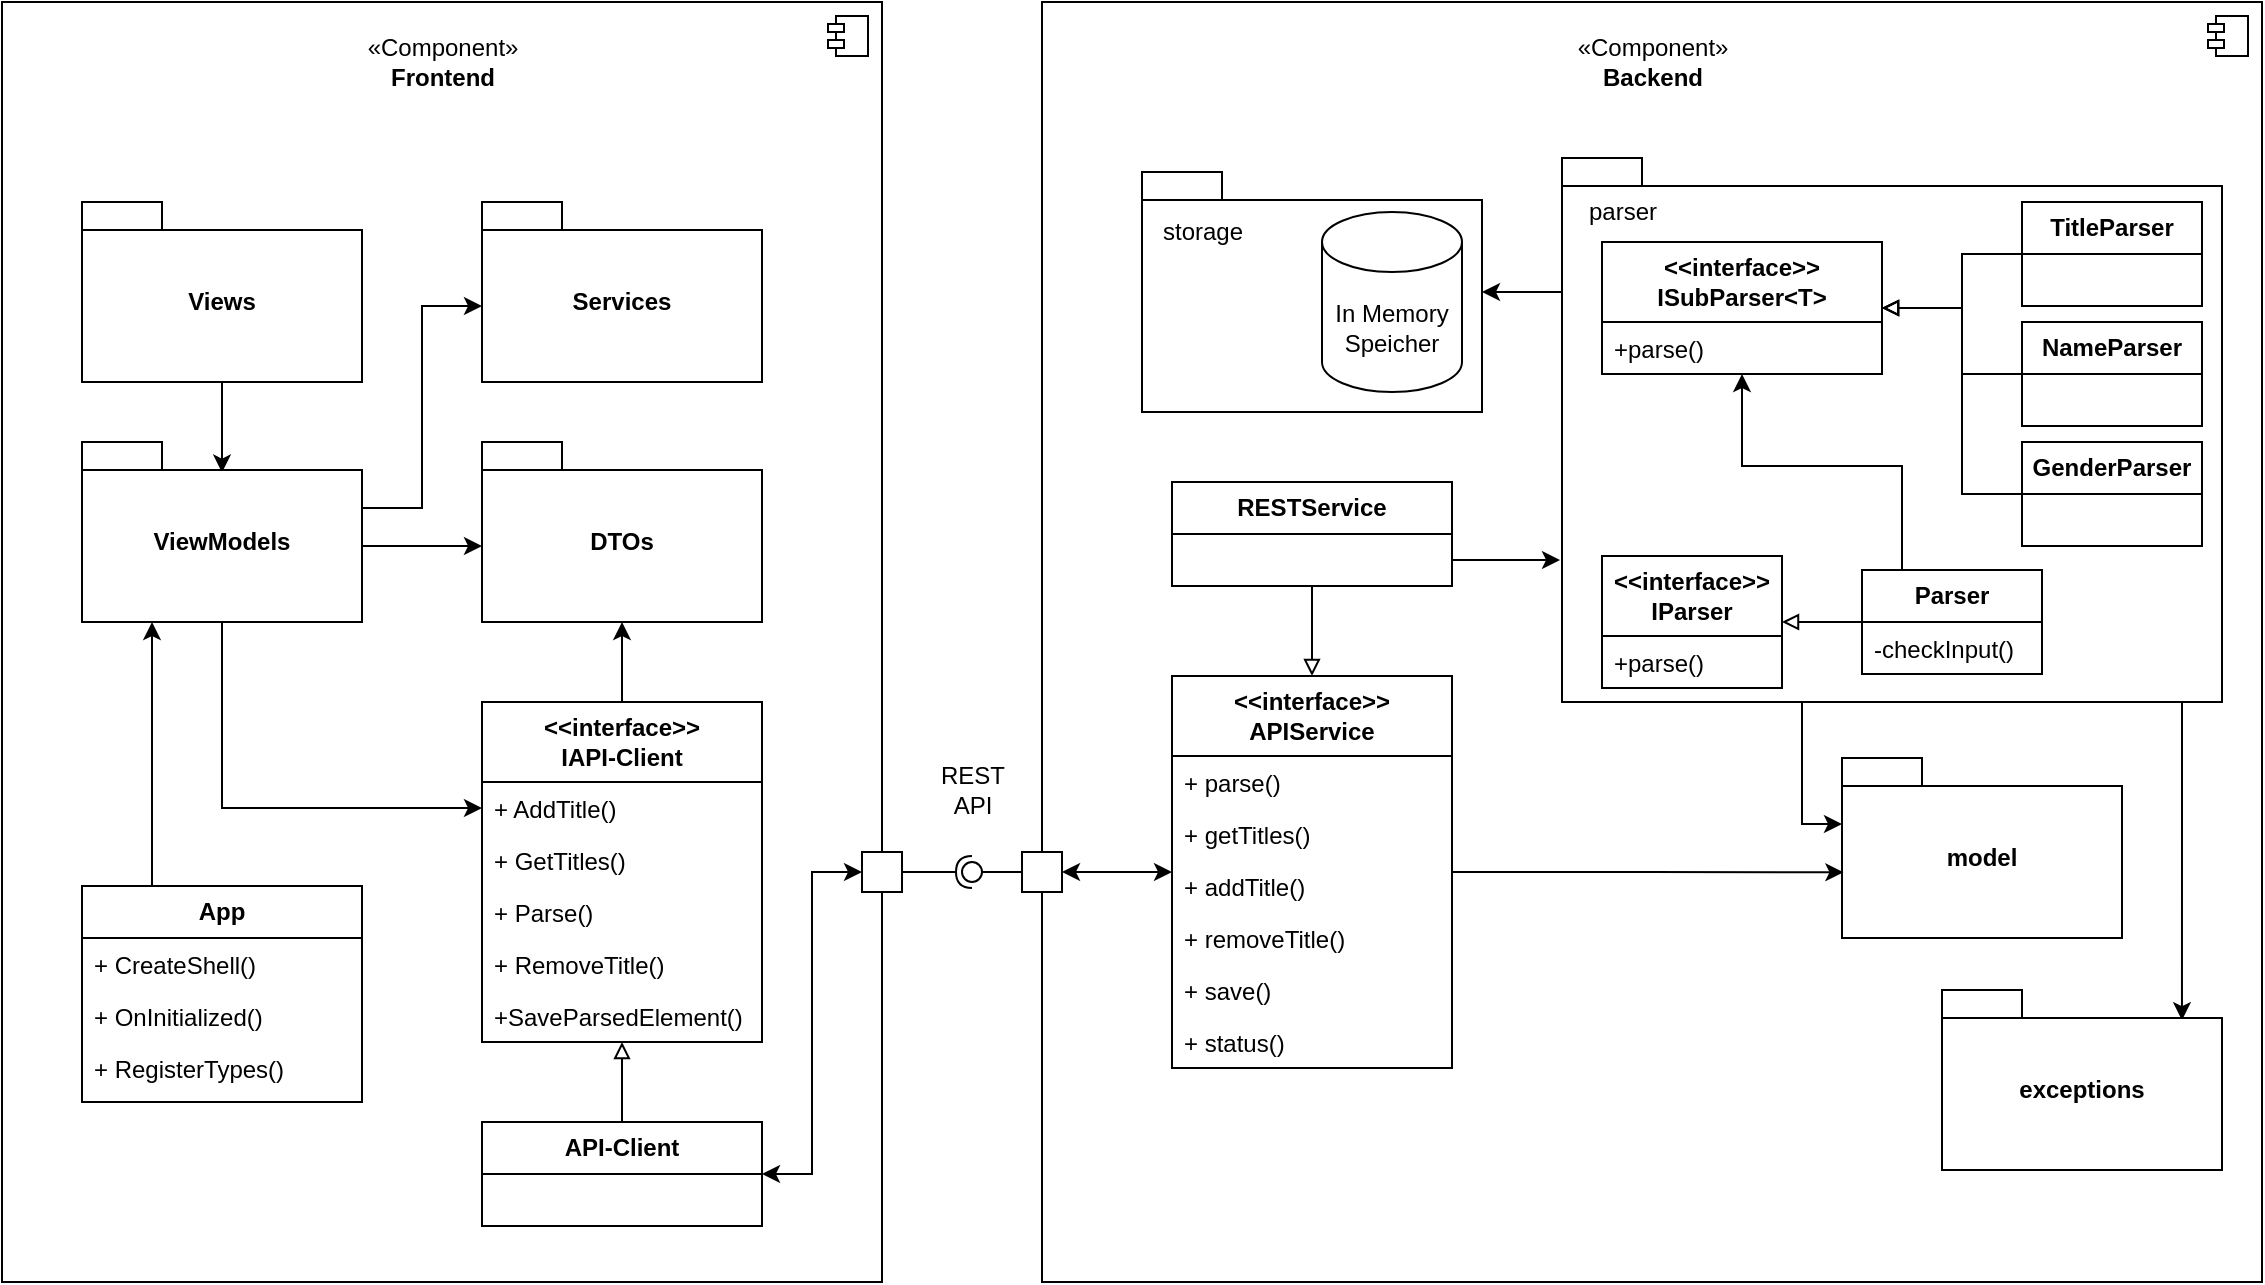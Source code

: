 <mxfile version="24.2.5" type="device">
  <diagram id="C5RBs43oDa-KdzZeNtuy" name="Page-1">
    <mxGraphModel dx="1583" dy="908" grid="1" gridSize="10" guides="1" tooltips="1" connect="1" arrows="1" fold="1" page="1" pageScale="1" pageWidth="1169" pageHeight="827" math="0" shadow="0">
      <root>
        <mxCell id="WIyWlLk6GJQsqaUBKTNV-0" />
        <mxCell id="WIyWlLk6GJQsqaUBKTNV-1" parent="WIyWlLk6GJQsqaUBKTNV-0" />
        <mxCell id="1EVXWLcRG-oIRTYU0K3B-13" value="&lt;p style=&quot;line-height: 130%;&quot;&gt;&lt;br&gt;&lt;/p&gt;" style="html=1;dropTarget=0;whiteSpace=wrap;align=center;" parent="WIyWlLk6GJQsqaUBKTNV-1" vertex="1">
          <mxGeometry x="540" y="40" width="610" height="640" as="geometry" />
        </mxCell>
        <mxCell id="1EVXWLcRG-oIRTYU0K3B-14" value="" style="shape=module;jettyWidth=8;jettyHeight=4;" parent="1EVXWLcRG-oIRTYU0K3B-13" vertex="1">
          <mxGeometry x="1" width="20" height="20" relative="1" as="geometry">
            <mxPoint x="-27" y="7" as="offset" />
          </mxGeometry>
        </mxCell>
        <mxCell id="gELYl4KcZzuZvH43jFgR-50" style="edgeStyle=orthogonalEdgeStyle;rounded=0;orthogonalLoop=1;jettySize=auto;html=1;" edge="1" parent="WIyWlLk6GJQsqaUBKTNV-1" source="gELYl4KcZzuZvH43jFgR-43" target="gELYl4KcZzuZvH43jFgR-38">
          <mxGeometry relative="1" as="geometry">
            <Array as="points">
              <mxPoint x="790" y="185" />
              <mxPoint x="790" y="185" />
            </Array>
          </mxGeometry>
        </mxCell>
        <mxCell id="gELYl4KcZzuZvH43jFgR-56" style="edgeStyle=orthogonalEdgeStyle;rounded=0;orthogonalLoop=1;jettySize=auto;html=1;entryX=0.857;entryY=0.168;entryDx=0;entryDy=0;entryPerimeter=0;" edge="1" parent="WIyWlLk6GJQsqaUBKTNV-1" source="gELYl4KcZzuZvH43jFgR-43" target="gELYl4KcZzuZvH43jFgR-55">
          <mxGeometry relative="1" as="geometry">
            <Array as="points">
              <mxPoint x="1110" y="440" />
              <mxPoint x="1110" y="440" />
            </Array>
          </mxGeometry>
        </mxCell>
        <mxCell id="gELYl4KcZzuZvH43jFgR-43" value="" style="shape=folder;fontStyle=1;spacingTop=10;tabWidth=40;tabHeight=14;tabPosition=left;html=1;whiteSpace=wrap;labelBackgroundColor=none;" vertex="1" parent="WIyWlLk6GJQsqaUBKTNV-1">
          <mxGeometry x="800" y="118" width="330" height="272" as="geometry" />
        </mxCell>
        <mxCell id="1EVXWLcRG-oIRTYU0K3B-11" value="" style="html=1;dropTarget=0;whiteSpace=wrap;" parent="WIyWlLk6GJQsqaUBKTNV-1" vertex="1">
          <mxGeometry x="20" y="40" width="440" height="640" as="geometry" />
        </mxCell>
        <mxCell id="1EVXWLcRG-oIRTYU0K3B-12" value="" style="shape=module;jettyWidth=8;jettyHeight=4;" parent="1EVXWLcRG-oIRTYU0K3B-11" vertex="1">
          <mxGeometry x="1" width="20" height="20" relative="1" as="geometry">
            <mxPoint x="-27" y="7" as="offset" />
          </mxGeometry>
        </mxCell>
        <mxCell id="1EVXWLcRG-oIRTYU0K3B-17" value="&lt;span style=&quot;text-wrap: wrap;&quot;&gt;«Component»&lt;/span&gt;&lt;br style=&quot;text-wrap: wrap;&quot;&gt;&lt;b style=&quot;text-wrap: wrap;&quot;&gt;Frontend&lt;/b&gt;" style="text;html=1;align=center;verticalAlign=middle;resizable=0;points=[];autosize=1;strokeColor=none;fillColor=none;" parent="WIyWlLk6GJQsqaUBKTNV-1" vertex="1">
          <mxGeometry x="190" y="50" width="100" height="40" as="geometry" />
        </mxCell>
        <mxCell id="1EVXWLcRG-oIRTYU0K3B-18" value="&lt;span style=&quot;text-wrap: wrap;&quot;&gt;«Component»&lt;/span&gt;&lt;br style=&quot;text-wrap: wrap;&quot;&gt;&lt;b style=&quot;text-wrap: wrap;&quot;&gt;Backend&lt;/b&gt;" style="text;html=1;align=center;verticalAlign=middle;resizable=0;points=[];autosize=1;strokeColor=none;fillColor=none;" parent="WIyWlLk6GJQsqaUBKTNV-1" vertex="1">
          <mxGeometry x="795" y="50" width="100" height="40" as="geometry" />
        </mxCell>
        <mxCell id="1EVXWLcRG-oIRTYU0K3B-19" value="&lt;b&gt;&amp;lt;&amp;lt;interface&amp;gt;&amp;gt;&lt;/b&gt;&lt;div&gt;&lt;b&gt;IParser&lt;/b&gt;&lt;/div&gt;" style="swimlane;fontStyle=0;childLayout=stackLayout;horizontal=1;startSize=40;fillColor=none;horizontalStack=0;resizeParent=1;resizeParentMax=0;resizeLast=0;collapsible=1;marginBottom=0;whiteSpace=wrap;html=1;" parent="WIyWlLk6GJQsqaUBKTNV-1" vertex="1">
          <mxGeometry x="820" y="317" width="90" height="66" as="geometry" />
        </mxCell>
        <mxCell id="gELYl4KcZzuZvH43jFgR-26" value="+parse()" style="text;strokeColor=none;fillColor=none;align=left;verticalAlign=top;spacingLeft=4;spacingRight=4;overflow=hidden;rotatable=0;points=[[0,0.5],[1,0.5]];portConstraint=eastwest;whiteSpace=wrap;html=1;" vertex="1" parent="1EVXWLcRG-oIRTYU0K3B-19">
          <mxGeometry y="40" width="90" height="26" as="geometry" />
        </mxCell>
        <mxCell id="1EVXWLcRG-oIRTYU0K3B-23" value="" style="rounded=0;whiteSpace=wrap;html=1;" parent="WIyWlLk6GJQsqaUBKTNV-1" vertex="1">
          <mxGeometry x="450" y="465" width="20" height="20" as="geometry" />
        </mxCell>
        <mxCell id="1EVXWLcRG-oIRTYU0K3B-24" value="" style="rounded=0;whiteSpace=wrap;html=1;" parent="WIyWlLk6GJQsqaUBKTNV-1" vertex="1">
          <mxGeometry x="530" y="465" width="20" height="20" as="geometry" />
        </mxCell>
        <mxCell id="1EVXWLcRG-oIRTYU0K3B-25" value="" style="rounded=0;orthogonalLoop=1;jettySize=auto;html=1;endArrow=halfCircle;endFill=0;endSize=6;strokeWidth=1;sketch=0;exitX=1;exitY=0.5;exitDx=0;exitDy=0;" parent="WIyWlLk6GJQsqaUBKTNV-1" source="1EVXWLcRG-oIRTYU0K3B-23" target="1EVXWLcRG-oIRTYU0K3B-27" edge="1">
          <mxGeometry relative="1" as="geometry">
            <mxPoint x="710" y="-40" as="sourcePoint" />
          </mxGeometry>
        </mxCell>
        <mxCell id="1EVXWLcRG-oIRTYU0K3B-26" value="" style="rounded=0;orthogonalLoop=1;jettySize=auto;html=1;endArrow=oval;endFill=0;sketch=0;sourcePerimeterSpacing=0;targetPerimeterSpacing=0;endSize=10;exitX=0;exitY=0.5;exitDx=0;exitDy=0;" parent="WIyWlLk6GJQsqaUBKTNV-1" source="1EVXWLcRG-oIRTYU0K3B-24" target="1EVXWLcRG-oIRTYU0K3B-27" edge="1">
          <mxGeometry relative="1" as="geometry">
            <mxPoint x="670" y="-40" as="sourcePoint" />
          </mxGeometry>
        </mxCell>
        <mxCell id="1EVXWLcRG-oIRTYU0K3B-27" value="" style="ellipse;whiteSpace=wrap;html=1;align=center;aspect=fixed;fillColor=none;strokeColor=none;resizable=0;perimeter=centerPerimeter;rotatable=0;allowArrows=0;points=[];outlineConnect=1;" parent="WIyWlLk6GJQsqaUBKTNV-1" vertex="1">
          <mxGeometry x="500" y="470" width="10" height="10" as="geometry" />
        </mxCell>
        <mxCell id="1EVXWLcRG-oIRTYU0K3B-40" value="REST&lt;br&gt;API" style="text;html=1;align=center;verticalAlign=middle;resizable=0;points=[];autosize=1;strokeColor=none;fillColor=none;" parent="WIyWlLk6GJQsqaUBKTNV-1" vertex="1">
          <mxGeometry x="475" y="414" width="60" height="40" as="geometry" />
        </mxCell>
        <mxCell id="1EVXWLcRG-oIRTYU0K3B-59" value="&lt;b&gt;App&lt;/b&gt;" style="swimlane;fontStyle=0;childLayout=stackLayout;horizontal=1;startSize=26;fillColor=none;horizontalStack=0;resizeParent=1;resizeParentMax=0;resizeLast=0;collapsible=1;marginBottom=0;whiteSpace=wrap;html=1;" parent="WIyWlLk6GJQsqaUBKTNV-1" vertex="1">
          <mxGeometry x="60" y="482" width="140" height="108" as="geometry" />
        </mxCell>
        <mxCell id="1EVXWLcRG-oIRTYU0K3B-83" style="edgeStyle=orthogonalEdgeStyle;rounded=0;orthogonalLoop=1;jettySize=auto;html=1;entryX=0.5;entryY=0.17;entryDx=0;entryDy=0;entryPerimeter=0;" parent="WIyWlLk6GJQsqaUBKTNV-1" source="1EVXWLcRG-oIRTYU0K3B-72" target="1EVXWLcRG-oIRTYU0K3B-79" edge="1">
          <mxGeometry relative="1" as="geometry" />
        </mxCell>
        <mxCell id="1EVXWLcRG-oIRTYU0K3B-72" value="Views" style="shape=folder;fontStyle=1;spacingTop=10;tabWidth=40;tabHeight=14;tabPosition=left;html=1;whiteSpace=wrap;" parent="WIyWlLk6GJQsqaUBKTNV-1" vertex="1">
          <mxGeometry x="60" y="140" width="140" height="90" as="geometry" />
        </mxCell>
        <mxCell id="1EVXWLcRG-oIRTYU0K3B-89" style="edgeStyle=orthogonalEdgeStyle;rounded=0;orthogonalLoop=1;jettySize=auto;html=1;" parent="WIyWlLk6GJQsqaUBKTNV-1" source="1EVXWLcRG-oIRTYU0K3B-73" target="1EVXWLcRG-oIRTYU0K3B-88" edge="1">
          <mxGeometry relative="1" as="geometry" />
        </mxCell>
        <mxCell id="gELYl4KcZzuZvH43jFgR-7" style="edgeStyle=orthogonalEdgeStyle;rounded=0;orthogonalLoop=1;jettySize=auto;html=1;entryX=0;entryY=0.5;entryDx=0;entryDy=0;startArrow=classic;startFill=1;" edge="1" parent="WIyWlLk6GJQsqaUBKTNV-1" source="gELYl4KcZzuZvH43jFgR-9" target="1EVXWLcRG-oIRTYU0K3B-23">
          <mxGeometry relative="1" as="geometry" />
        </mxCell>
        <mxCell id="1EVXWLcRG-oIRTYU0K3B-73" value="&lt;b&gt;&amp;lt;&amp;lt;interface&amp;gt;&amp;gt;&lt;/b&gt;&lt;div&gt;&lt;b&gt;IAPI-Client&lt;/b&gt;&lt;/div&gt;" style="swimlane;fontStyle=0;childLayout=stackLayout;horizontal=1;startSize=40;fillColor=none;horizontalStack=0;resizeParent=1;resizeParentMax=0;resizeLast=0;collapsible=1;marginBottom=0;whiteSpace=wrap;html=1;" parent="WIyWlLk6GJQsqaUBKTNV-1" vertex="1">
          <mxGeometry x="260" y="390" width="140" height="170" as="geometry" />
        </mxCell>
        <mxCell id="1EVXWLcRG-oIRTYU0K3B-75" value="+ AddTitle()" style="text;strokeColor=none;fillColor=none;align=left;verticalAlign=top;spacingLeft=4;spacingRight=4;overflow=hidden;rotatable=0;points=[[0,0.5],[1,0.5]];portConstraint=eastwest;whiteSpace=wrap;html=1;" parent="1EVXWLcRG-oIRTYU0K3B-73" vertex="1">
          <mxGeometry y="40" width="140" height="26" as="geometry" />
        </mxCell>
        <mxCell id="gELYl4KcZzuZvH43jFgR-4" value="+&amp;nbsp;GetTitles()" style="text;strokeColor=none;fillColor=none;align=left;verticalAlign=top;spacingLeft=4;spacingRight=4;overflow=hidden;rotatable=0;points=[[0,0.5],[1,0.5]];portConstraint=eastwest;whiteSpace=wrap;html=1;" vertex="1" parent="1EVXWLcRG-oIRTYU0K3B-73">
          <mxGeometry y="66" width="140" height="26" as="geometry" />
        </mxCell>
        <mxCell id="1EVXWLcRG-oIRTYU0K3B-74" value="+&amp;nbsp;Parse()" style="text;strokeColor=none;fillColor=none;align=left;verticalAlign=top;spacingLeft=4;spacingRight=4;overflow=hidden;rotatable=0;points=[[0,0.5],[1,0.5]];portConstraint=eastwest;whiteSpace=wrap;html=1;" parent="1EVXWLcRG-oIRTYU0K3B-73" vertex="1">
          <mxGeometry y="92" width="140" height="26" as="geometry" />
        </mxCell>
        <mxCell id="gELYl4KcZzuZvH43jFgR-5" value="+&amp;nbsp;RemoveTitle()" style="text;strokeColor=none;fillColor=none;align=left;verticalAlign=top;spacingLeft=4;spacingRight=4;overflow=hidden;rotatable=0;points=[[0,0.5],[1,0.5]];portConstraint=eastwest;whiteSpace=wrap;html=1;" vertex="1" parent="1EVXWLcRG-oIRTYU0K3B-73">
          <mxGeometry y="118" width="140" height="26" as="geometry" />
        </mxCell>
        <mxCell id="gELYl4KcZzuZvH43jFgR-6" value="+SaveParsedElement()" style="text;strokeColor=none;fillColor=none;align=left;verticalAlign=top;spacingLeft=4;spacingRight=4;overflow=hidden;rotatable=0;points=[[0,0.5],[1,0.5]];portConstraint=eastwest;whiteSpace=wrap;html=1;" vertex="1" parent="1EVXWLcRG-oIRTYU0K3B-73">
          <mxGeometry y="144" width="140" height="26" as="geometry" />
        </mxCell>
        <mxCell id="gELYl4KcZzuZvH43jFgR-2" style="edgeStyle=orthogonalEdgeStyle;rounded=0;orthogonalLoop=1;jettySize=auto;html=1;entryX=0;entryY=0.5;entryDx=0;entryDy=0;" edge="1" parent="WIyWlLk6GJQsqaUBKTNV-1" source="1EVXWLcRG-oIRTYU0K3B-79" target="1EVXWLcRG-oIRTYU0K3B-75">
          <mxGeometry relative="1" as="geometry" />
        </mxCell>
        <mxCell id="1EVXWLcRG-oIRTYU0K3B-79" value="ViewModels" style="shape=folder;fontStyle=1;spacingTop=10;tabWidth=40;tabHeight=14;tabPosition=left;html=1;whiteSpace=wrap;" parent="WIyWlLk6GJQsqaUBKTNV-1" vertex="1">
          <mxGeometry x="60" y="260" width="140" height="90" as="geometry" />
        </mxCell>
        <mxCell id="1EVXWLcRG-oIRTYU0K3B-86" style="edgeStyle=orthogonalEdgeStyle;rounded=0;orthogonalLoop=1;jettySize=auto;html=1;entryX=0.25;entryY=1;entryDx=0;entryDy=0;entryPerimeter=0;exitX=0.25;exitY=0;exitDx=0;exitDy=0;" parent="WIyWlLk6GJQsqaUBKTNV-1" source="1EVXWLcRG-oIRTYU0K3B-59" target="1EVXWLcRG-oIRTYU0K3B-79" edge="1">
          <mxGeometry relative="1" as="geometry">
            <mxPoint x="95" y="470" as="targetPoint" />
          </mxGeometry>
        </mxCell>
        <mxCell id="1EVXWLcRG-oIRTYU0K3B-88" value="DTOs" style="shape=folder;fontStyle=1;spacingTop=10;tabWidth=40;tabHeight=14;tabPosition=left;html=1;whiteSpace=wrap;" parent="WIyWlLk6GJQsqaUBKTNV-1" vertex="1">
          <mxGeometry x="260" y="260" width="140" height="90" as="geometry" />
        </mxCell>
        <mxCell id="1EVXWLcRG-oIRTYU0K3B-90" style="edgeStyle=orthogonalEdgeStyle;rounded=0;orthogonalLoop=1;jettySize=auto;html=1;entryX=0;entryY=0;entryDx=0;entryDy=52;entryPerimeter=0;exitX=0;exitY=0;exitDx=140;exitDy=52;exitPerimeter=0;" parent="WIyWlLk6GJQsqaUBKTNV-1" source="1EVXWLcRG-oIRTYU0K3B-79" target="1EVXWLcRG-oIRTYU0K3B-88" edge="1">
          <mxGeometry relative="1" as="geometry">
            <mxPoint x="200" y="451" as="sourcePoint" />
          </mxGeometry>
        </mxCell>
        <mxCell id="gELYl4KcZzuZvH43jFgR-60" style="edgeStyle=orthogonalEdgeStyle;rounded=0;orthogonalLoop=1;jettySize=auto;html=1;startArrow=classic;startFill=1;" edge="1" parent="WIyWlLk6GJQsqaUBKTNV-1" source="1EVXWLcRG-oIRTYU0K3B-92" target="1EVXWLcRG-oIRTYU0K3B-24">
          <mxGeometry relative="1" as="geometry" />
        </mxCell>
        <mxCell id="1EVXWLcRG-oIRTYU0K3B-92" value="&lt;b&gt;&amp;lt;&amp;lt;interface&amp;gt;&amp;gt;&lt;/b&gt;&lt;div&gt;&lt;b&gt;APIService&lt;/b&gt;&lt;/div&gt;" style="swimlane;fontStyle=0;childLayout=stackLayout;horizontal=1;startSize=40;fillColor=none;horizontalStack=0;resizeParent=1;resizeParentMax=0;resizeLast=0;collapsible=1;marginBottom=0;whiteSpace=wrap;html=1;" parent="WIyWlLk6GJQsqaUBKTNV-1" vertex="1">
          <mxGeometry x="605" y="377" width="140" height="196" as="geometry" />
        </mxCell>
        <mxCell id="gELYl4KcZzuZvH43jFgR-61" value="+ parse()" style="text;strokeColor=none;fillColor=none;align=left;verticalAlign=top;spacingLeft=4;spacingRight=4;overflow=hidden;rotatable=0;points=[[0,0.5],[1,0.5]];portConstraint=eastwest;whiteSpace=wrap;html=1;" vertex="1" parent="1EVXWLcRG-oIRTYU0K3B-92">
          <mxGeometry y="40" width="140" height="26" as="geometry" />
        </mxCell>
        <mxCell id="gELYl4KcZzuZvH43jFgR-62" value="+ getTitles()" style="text;strokeColor=none;fillColor=none;align=left;verticalAlign=top;spacingLeft=4;spacingRight=4;overflow=hidden;rotatable=0;points=[[0,0.5],[1,0.5]];portConstraint=eastwest;whiteSpace=wrap;html=1;" vertex="1" parent="1EVXWLcRG-oIRTYU0K3B-92">
          <mxGeometry y="66" width="140" height="26" as="geometry" />
        </mxCell>
        <mxCell id="gELYl4KcZzuZvH43jFgR-63" value="+ addTitle()" style="text;strokeColor=none;fillColor=none;align=left;verticalAlign=top;spacingLeft=4;spacingRight=4;overflow=hidden;rotatable=0;points=[[0,0.5],[1,0.5]];portConstraint=eastwest;whiteSpace=wrap;html=1;" vertex="1" parent="1EVXWLcRG-oIRTYU0K3B-92">
          <mxGeometry y="92" width="140" height="26" as="geometry" />
        </mxCell>
        <mxCell id="gELYl4KcZzuZvH43jFgR-64" value="+ removeTitle()" style="text;strokeColor=none;fillColor=none;align=left;verticalAlign=top;spacingLeft=4;spacingRight=4;overflow=hidden;rotatable=0;points=[[0,0.5],[1,0.5]];portConstraint=eastwest;whiteSpace=wrap;html=1;" vertex="1" parent="1EVXWLcRG-oIRTYU0K3B-92">
          <mxGeometry y="118" width="140" height="26" as="geometry" />
        </mxCell>
        <mxCell id="gELYl4KcZzuZvH43jFgR-65" value="+ save()" style="text;strokeColor=none;fillColor=none;align=left;verticalAlign=top;spacingLeft=4;spacingRight=4;overflow=hidden;rotatable=0;points=[[0,0.5],[1,0.5]];portConstraint=eastwest;whiteSpace=wrap;html=1;" vertex="1" parent="1EVXWLcRG-oIRTYU0K3B-92">
          <mxGeometry y="144" width="140" height="26" as="geometry" />
        </mxCell>
        <mxCell id="gELYl4KcZzuZvH43jFgR-66" value="+&amp;nbsp;&lt;span style=&quot;background-color: initial;&quot;&gt;status()&lt;/span&gt;" style="text;strokeColor=none;fillColor=none;align=left;verticalAlign=top;spacingLeft=4;spacingRight=4;overflow=hidden;rotatable=0;points=[[0,0.5],[1,0.5]];portConstraint=eastwest;whiteSpace=wrap;html=1;" vertex="1" parent="1EVXWLcRG-oIRTYU0K3B-92">
          <mxGeometry y="170" width="140" height="26" as="geometry" />
        </mxCell>
        <mxCell id="gELYl4KcZzuZvH43jFgR-0" value="Services" style="shape=folder;fontStyle=1;spacingTop=10;tabWidth=40;tabHeight=14;tabPosition=left;html=1;whiteSpace=wrap;" vertex="1" parent="WIyWlLk6GJQsqaUBKTNV-1">
          <mxGeometry x="260" y="140" width="140" height="90" as="geometry" />
        </mxCell>
        <mxCell id="gELYl4KcZzuZvH43jFgR-1" style="edgeStyle=orthogonalEdgeStyle;rounded=0;orthogonalLoop=1;jettySize=auto;html=1;entryX=0;entryY=0;entryDx=0;entryDy=52;entryPerimeter=0;exitX=0;exitY=0;exitDx=140;exitDy=33;exitPerimeter=0;" edge="1" parent="WIyWlLk6GJQsqaUBKTNV-1" source="1EVXWLcRG-oIRTYU0K3B-79" target="gELYl4KcZzuZvH43jFgR-0">
          <mxGeometry relative="1" as="geometry">
            <mxPoint x="210" y="322" as="sourcePoint" />
            <mxPoint x="270" y="386" as="targetPoint" />
          </mxGeometry>
        </mxCell>
        <mxCell id="gELYl4KcZzuZvH43jFgR-11" style="edgeStyle=orthogonalEdgeStyle;rounded=0;orthogonalLoop=1;jettySize=auto;html=1;exitX=0.5;exitY=0;exitDx=0;exitDy=0;endArrow=block;endFill=0;" edge="1" parent="WIyWlLk6GJQsqaUBKTNV-1" source="gELYl4KcZzuZvH43jFgR-9" target="1EVXWLcRG-oIRTYU0K3B-73">
          <mxGeometry relative="1" as="geometry" />
        </mxCell>
        <mxCell id="gELYl4KcZzuZvH43jFgR-9" value="&lt;b&gt;API-Client&lt;/b&gt;" style="swimlane;fontStyle=0;childLayout=stackLayout;horizontal=1;startSize=26;fillColor=none;horizontalStack=0;resizeParent=1;resizeParentMax=0;resizeLast=0;collapsible=1;marginBottom=0;whiteSpace=wrap;html=1;" vertex="1" parent="WIyWlLk6GJQsqaUBKTNV-1">
          <mxGeometry x="260" y="600" width="140" height="52" as="geometry" />
        </mxCell>
        <mxCell id="gELYl4KcZzuZvH43jFgR-13" style="edgeStyle=orthogonalEdgeStyle;rounded=0;orthogonalLoop=1;jettySize=auto;html=1;endArrow=block;endFill=0;" edge="1" parent="WIyWlLk6GJQsqaUBKTNV-1" source="gELYl4KcZzuZvH43jFgR-12" target="1EVXWLcRG-oIRTYU0K3B-92">
          <mxGeometry relative="1" as="geometry" />
        </mxCell>
        <mxCell id="gELYl4KcZzuZvH43jFgR-12" value="&lt;b&gt;RESTService&lt;/b&gt;" style="swimlane;fontStyle=0;childLayout=stackLayout;horizontal=1;startSize=26;fillColor=none;horizontalStack=0;resizeParent=1;resizeParentMax=0;resizeLast=0;collapsible=1;marginBottom=0;whiteSpace=wrap;html=1;" vertex="1" parent="WIyWlLk6GJQsqaUBKTNV-1">
          <mxGeometry x="605" y="280" width="140" height="52" as="geometry" />
        </mxCell>
        <mxCell id="gELYl4KcZzuZvH43jFgR-20" style="edgeStyle=orthogonalEdgeStyle;rounded=0;orthogonalLoop=1;jettySize=auto;html=1;endArrow=block;endFill=0;" edge="1" parent="WIyWlLk6GJQsqaUBKTNV-1" source="gELYl4KcZzuZvH43jFgR-14" target="1EVXWLcRG-oIRTYU0K3B-19">
          <mxGeometry relative="1" as="geometry" />
        </mxCell>
        <mxCell id="gELYl4KcZzuZvH43jFgR-49" style="edgeStyle=orthogonalEdgeStyle;rounded=0;orthogonalLoop=1;jettySize=auto;html=1;" edge="1" parent="WIyWlLk6GJQsqaUBKTNV-1" source="gELYl4KcZzuZvH43jFgR-14" target="gELYl4KcZzuZvH43jFgR-15">
          <mxGeometry relative="1" as="geometry">
            <Array as="points">
              <mxPoint x="970" y="272" />
              <mxPoint x="890" y="272" />
            </Array>
          </mxGeometry>
        </mxCell>
        <mxCell id="gELYl4KcZzuZvH43jFgR-14" value="&lt;b&gt;Parser&lt;/b&gt;" style="swimlane;fontStyle=0;childLayout=stackLayout;horizontal=1;startSize=26;fillColor=none;horizontalStack=0;resizeParent=1;resizeParentMax=0;resizeLast=0;collapsible=1;marginBottom=0;whiteSpace=wrap;html=1;" vertex="1" parent="WIyWlLk6GJQsqaUBKTNV-1">
          <mxGeometry x="950" y="324" width="90" height="52" as="geometry" />
        </mxCell>
        <mxCell id="gELYl4KcZzuZvH43jFgR-27" value="-checkInput()" style="text;strokeColor=none;fillColor=none;align=left;verticalAlign=top;spacingLeft=4;spacingRight=4;overflow=hidden;rotatable=0;points=[[0,0.5],[1,0.5]];portConstraint=eastwest;whiteSpace=wrap;html=1;" vertex="1" parent="gELYl4KcZzuZvH43jFgR-14">
          <mxGeometry y="26" width="90" height="26" as="geometry" />
        </mxCell>
        <mxCell id="gELYl4KcZzuZvH43jFgR-15" value="&lt;b&gt;&amp;lt;&amp;lt;interface&amp;gt;&amp;gt;&lt;/b&gt;&lt;div&gt;&lt;b&gt;ISubParser&amp;lt;T&amp;gt;&lt;/b&gt;&lt;/div&gt;" style="swimlane;fontStyle=0;childLayout=stackLayout;horizontal=1;startSize=40;fillColor=none;horizontalStack=0;resizeParent=1;resizeParentMax=0;resizeLast=0;collapsible=1;marginBottom=0;whiteSpace=wrap;html=1;" vertex="1" parent="WIyWlLk6GJQsqaUBKTNV-1">
          <mxGeometry x="820" y="160" width="140" height="66" as="geometry" />
        </mxCell>
        <mxCell id="gELYl4KcZzuZvH43jFgR-24" value="+parse()" style="text;strokeColor=none;fillColor=none;align=left;verticalAlign=top;spacingLeft=4;spacingRight=4;overflow=hidden;rotatable=0;points=[[0,0.5],[1,0.5]];portConstraint=eastwest;whiteSpace=wrap;html=1;" vertex="1" parent="gELYl4KcZzuZvH43jFgR-15">
          <mxGeometry y="40" width="140" height="26" as="geometry" />
        </mxCell>
        <mxCell id="gELYl4KcZzuZvH43jFgR-48" style="edgeStyle=orthogonalEdgeStyle;rounded=0;orthogonalLoop=1;jettySize=auto;html=1;endArrow=block;endFill=0;" edge="1" parent="WIyWlLk6GJQsqaUBKTNV-1" source="gELYl4KcZzuZvH43jFgR-16" target="gELYl4KcZzuZvH43jFgR-15">
          <mxGeometry relative="1" as="geometry">
            <Array as="points">
              <mxPoint x="1000" y="286" />
              <mxPoint x="1000" y="193" />
            </Array>
          </mxGeometry>
        </mxCell>
        <mxCell id="gELYl4KcZzuZvH43jFgR-16" value="&lt;b&gt;GenderParser&lt;/b&gt;" style="swimlane;fontStyle=0;childLayout=stackLayout;horizontal=1;startSize=26;fillColor=none;horizontalStack=0;resizeParent=1;resizeParentMax=0;resizeLast=0;collapsible=1;marginBottom=0;whiteSpace=wrap;html=1;" vertex="1" parent="WIyWlLk6GJQsqaUBKTNV-1">
          <mxGeometry x="1030" y="260" width="90" height="52" as="geometry" />
        </mxCell>
        <mxCell id="gELYl4KcZzuZvH43jFgR-38" value="" style="shape=folder;fontStyle=1;spacingTop=10;tabWidth=40;tabHeight=14;tabPosition=left;html=1;whiteSpace=wrap;labelBackgroundColor=none;" vertex="1" parent="WIyWlLk6GJQsqaUBKTNV-1">
          <mxGeometry x="590" y="125" width="170" height="120" as="geometry" />
        </mxCell>
        <mxCell id="gELYl4KcZzuZvH43jFgR-46" style="edgeStyle=orthogonalEdgeStyle;rounded=0;orthogonalLoop=1;jettySize=auto;html=1;endArrow=block;endFill=0;" edge="1" parent="WIyWlLk6GJQsqaUBKTNV-1" source="gELYl4KcZzuZvH43jFgR-18" target="gELYl4KcZzuZvH43jFgR-15">
          <mxGeometry relative="1" as="geometry">
            <Array as="points">
              <mxPoint x="1000" y="166" />
              <mxPoint x="1000" y="193" />
            </Array>
          </mxGeometry>
        </mxCell>
        <mxCell id="gELYl4KcZzuZvH43jFgR-18" value="&lt;b&gt;TitleParser&lt;/b&gt;" style="swimlane;fontStyle=0;childLayout=stackLayout;horizontal=1;startSize=26;fillColor=none;horizontalStack=0;resizeParent=1;resizeParentMax=0;resizeLast=0;collapsible=1;marginBottom=0;whiteSpace=wrap;html=1;" vertex="1" parent="WIyWlLk6GJQsqaUBKTNV-1">
          <mxGeometry x="1030" y="140" width="90" height="52" as="geometry" />
        </mxCell>
        <mxCell id="gELYl4KcZzuZvH43jFgR-30" value="model" style="shape=folder;fontStyle=1;spacingTop=10;tabWidth=40;tabHeight=14;tabPosition=left;html=1;whiteSpace=wrap;" vertex="1" parent="WIyWlLk6GJQsqaUBKTNV-1">
          <mxGeometry x="940" y="418" width="140" height="90" as="geometry" />
        </mxCell>
        <mxCell id="gELYl4KcZzuZvH43jFgR-41" value="storage" style="text;html=1;align=center;verticalAlign=middle;resizable=0;points=[];autosize=1;strokeColor=none;fillColor=none;" vertex="1" parent="WIyWlLk6GJQsqaUBKTNV-1">
          <mxGeometry x="590" y="140" width="60" height="30" as="geometry" />
        </mxCell>
        <mxCell id="1EVXWLcRG-oIRTYU0K3B-10" value="In Memory&lt;div&gt;Speicher&lt;/div&gt;" style="shape=cylinder3;whiteSpace=wrap;html=1;boundedLbl=1;backgroundOutline=1;size=15;" parent="WIyWlLk6GJQsqaUBKTNV-1" vertex="1">
          <mxGeometry x="680" y="145" width="70" height="90" as="geometry" />
        </mxCell>
        <mxCell id="gELYl4KcZzuZvH43jFgR-44" value="parser" style="text;html=1;align=center;verticalAlign=middle;resizable=0;points=[];autosize=1;strokeColor=none;fillColor=none;" vertex="1" parent="WIyWlLk6GJQsqaUBKTNV-1">
          <mxGeometry x="800" y="130" width="60" height="30" as="geometry" />
        </mxCell>
        <mxCell id="gELYl4KcZzuZvH43jFgR-47" style="edgeStyle=orthogonalEdgeStyle;rounded=0;orthogonalLoop=1;jettySize=auto;html=1;endArrow=block;endFill=0;" edge="1" parent="WIyWlLk6GJQsqaUBKTNV-1" source="gELYl4KcZzuZvH43jFgR-17" target="gELYl4KcZzuZvH43jFgR-15">
          <mxGeometry relative="1" as="geometry">
            <Array as="points">
              <mxPoint x="1000" y="226" />
              <mxPoint x="1000" y="193" />
            </Array>
          </mxGeometry>
        </mxCell>
        <mxCell id="gELYl4KcZzuZvH43jFgR-17" value="&lt;b&gt;NameParser&lt;/b&gt;" style="swimlane;fontStyle=0;childLayout=stackLayout;horizontal=1;startSize=26;fillColor=none;horizontalStack=0;resizeParent=1;resizeParentMax=0;resizeLast=0;collapsible=1;marginBottom=0;whiteSpace=wrap;html=1;" vertex="1" parent="WIyWlLk6GJQsqaUBKTNV-1">
          <mxGeometry x="1030" y="200" width="90" height="52" as="geometry" />
        </mxCell>
        <mxCell id="gELYl4KcZzuZvH43jFgR-51" style="edgeStyle=orthogonalEdgeStyle;rounded=0;orthogonalLoop=1;jettySize=auto;html=1;entryX=0;entryY=0;entryDx=0;entryDy=33;entryPerimeter=0;" edge="1" parent="WIyWlLk6GJQsqaUBKTNV-1" source="gELYl4KcZzuZvH43jFgR-43" target="gELYl4KcZzuZvH43jFgR-30">
          <mxGeometry relative="1" as="geometry">
            <Array as="points">
              <mxPoint x="920" y="451" />
            </Array>
          </mxGeometry>
        </mxCell>
        <mxCell id="gELYl4KcZzuZvH43jFgR-53" style="edgeStyle=orthogonalEdgeStyle;rounded=0;orthogonalLoop=1;jettySize=auto;html=1;entryX=0.005;entryY=0.635;entryDx=0;entryDy=0;entryPerimeter=0;" edge="1" parent="WIyWlLk6GJQsqaUBKTNV-1" source="1EVXWLcRG-oIRTYU0K3B-92" target="gELYl4KcZzuZvH43jFgR-30">
          <mxGeometry relative="1" as="geometry" />
        </mxCell>
        <mxCell id="gELYl4KcZzuZvH43jFgR-54" style="edgeStyle=orthogonalEdgeStyle;rounded=0;orthogonalLoop=1;jettySize=auto;html=1;entryX=-0.003;entryY=0.739;entryDx=0;entryDy=0;entryPerimeter=0;" edge="1" parent="WIyWlLk6GJQsqaUBKTNV-1" source="gELYl4KcZzuZvH43jFgR-12" target="gELYl4KcZzuZvH43jFgR-43">
          <mxGeometry relative="1" as="geometry">
            <Array as="points">
              <mxPoint x="680" y="319" />
            </Array>
          </mxGeometry>
        </mxCell>
        <mxCell id="gELYl4KcZzuZvH43jFgR-55" value="exceptions" style="shape=folder;fontStyle=1;spacingTop=10;tabWidth=40;tabHeight=14;tabPosition=left;html=1;whiteSpace=wrap;" vertex="1" parent="WIyWlLk6GJQsqaUBKTNV-1">
          <mxGeometry x="990" y="534" width="140" height="90" as="geometry" />
        </mxCell>
        <mxCell id="gELYl4KcZzuZvH43jFgR-57" value="+&amp;nbsp;CreateShell()" style="text;strokeColor=none;fillColor=none;align=left;verticalAlign=top;spacingLeft=4;spacingRight=4;overflow=hidden;rotatable=0;points=[[0,0.5],[1,0.5]];portConstraint=eastwest;whiteSpace=wrap;html=1;" vertex="1" parent="WIyWlLk6GJQsqaUBKTNV-1">
          <mxGeometry x="60" y="508" width="140" height="26" as="geometry" />
        </mxCell>
        <mxCell id="gELYl4KcZzuZvH43jFgR-58" value="+&amp;nbsp;OnInitialized()" style="text;strokeColor=none;fillColor=none;align=left;verticalAlign=top;spacingLeft=4;spacingRight=4;overflow=hidden;rotatable=0;points=[[0,0.5],[1,0.5]];portConstraint=eastwest;whiteSpace=wrap;html=1;" vertex="1" parent="WIyWlLk6GJQsqaUBKTNV-1">
          <mxGeometry x="60" y="534" width="140" height="26" as="geometry" />
        </mxCell>
        <mxCell id="gELYl4KcZzuZvH43jFgR-59" value="+&amp;nbsp;RegisterTypes()" style="text;strokeColor=none;fillColor=none;align=left;verticalAlign=top;spacingLeft=4;spacingRight=4;overflow=hidden;rotatable=0;points=[[0,0.5],[1,0.5]];portConstraint=eastwest;whiteSpace=wrap;html=1;" vertex="1" parent="WIyWlLk6GJQsqaUBKTNV-1">
          <mxGeometry x="60" y="560" width="140" height="26" as="geometry" />
        </mxCell>
      </root>
    </mxGraphModel>
  </diagram>
</mxfile>

